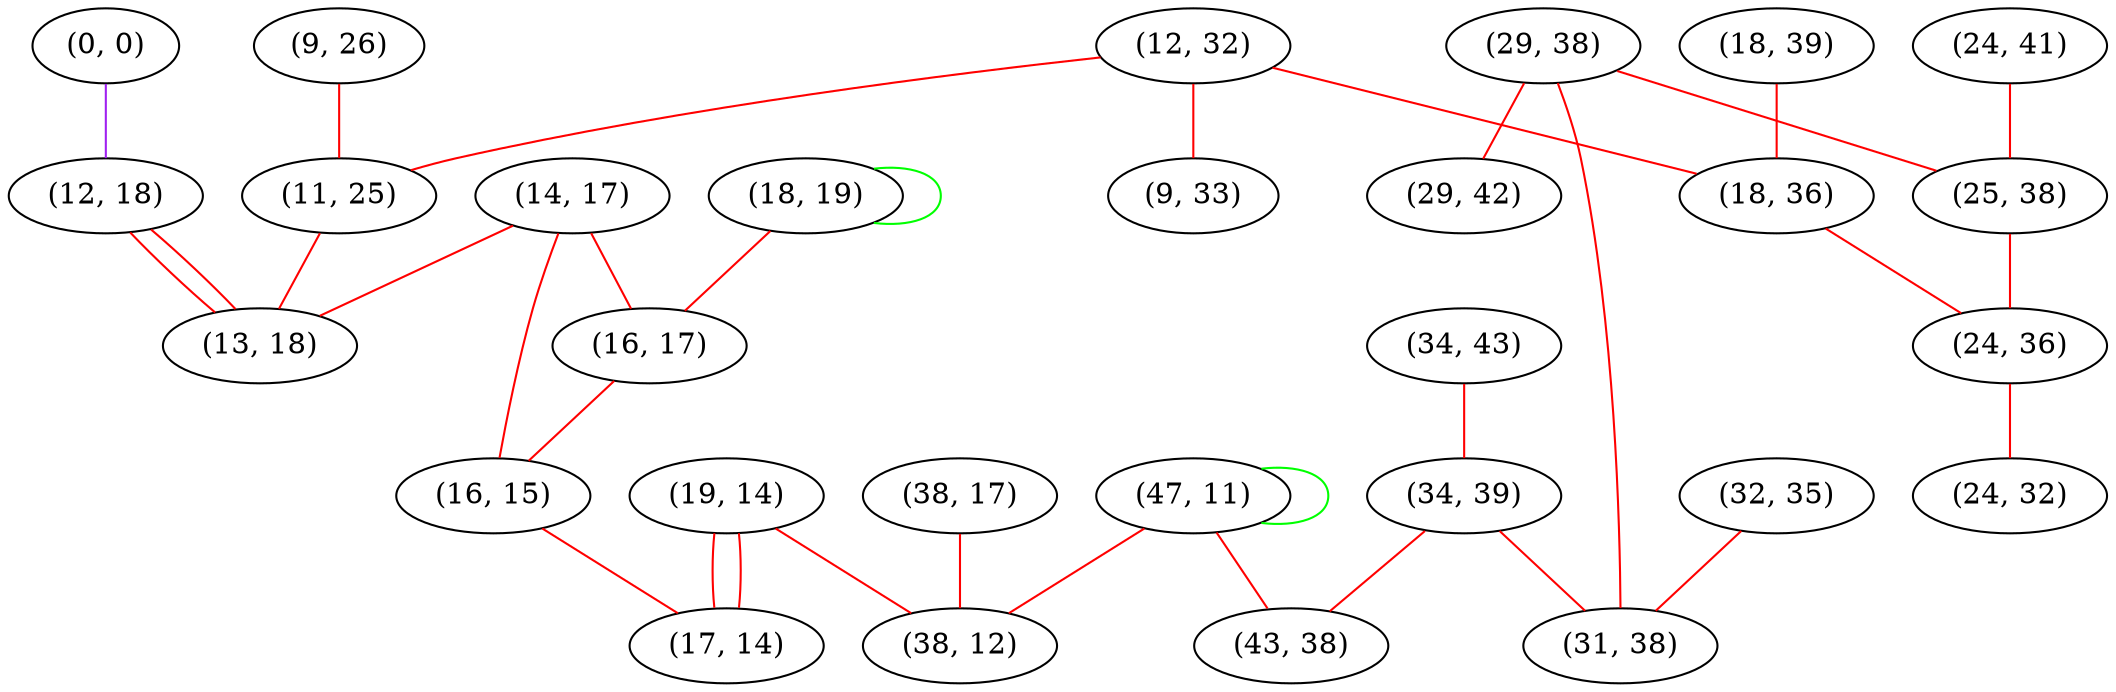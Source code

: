 graph "" {
"(9, 26)";
"(24, 41)";
"(14, 17)";
"(12, 32)";
"(18, 19)";
"(16, 17)";
"(9, 33)";
"(34, 43)";
"(19, 14)";
"(16, 15)";
"(38, 17)";
"(17, 14)";
"(29, 38)";
"(34, 39)";
"(0, 0)";
"(25, 38)";
"(29, 42)";
"(18, 39)";
"(12, 18)";
"(32, 35)";
"(31, 38)";
"(11, 25)";
"(47, 11)";
"(18, 36)";
"(24, 36)";
"(13, 18)";
"(38, 12)";
"(24, 32)";
"(43, 38)";
"(9, 26)" -- "(11, 25)"  [color=red, key=0, weight=1];
"(24, 41)" -- "(25, 38)"  [color=red, key=0, weight=1];
"(14, 17)" -- "(16, 17)"  [color=red, key=0, weight=1];
"(14, 17)" -- "(13, 18)"  [color=red, key=0, weight=1];
"(14, 17)" -- "(16, 15)"  [color=red, key=0, weight=1];
"(12, 32)" -- "(11, 25)"  [color=red, key=0, weight=1];
"(12, 32)" -- "(9, 33)"  [color=red, key=0, weight=1];
"(12, 32)" -- "(18, 36)"  [color=red, key=0, weight=1];
"(18, 19)" -- "(16, 17)"  [color=red, key=0, weight=1];
"(18, 19)" -- "(18, 19)"  [color=green, key=0, weight=2];
"(16, 17)" -- "(16, 15)"  [color=red, key=0, weight=1];
"(34, 43)" -- "(34, 39)"  [color=red, key=0, weight=1];
"(19, 14)" -- "(38, 12)"  [color=red, key=0, weight=1];
"(19, 14)" -- "(17, 14)"  [color=red, key=0, weight=1];
"(19, 14)" -- "(17, 14)"  [color=red, key=1, weight=1];
"(16, 15)" -- "(17, 14)"  [color=red, key=0, weight=1];
"(38, 17)" -- "(38, 12)"  [color=red, key=0, weight=1];
"(29, 38)" -- "(29, 42)"  [color=red, key=0, weight=1];
"(29, 38)" -- "(31, 38)"  [color=red, key=0, weight=1];
"(29, 38)" -- "(25, 38)"  [color=red, key=0, weight=1];
"(34, 39)" -- "(31, 38)"  [color=red, key=0, weight=1];
"(34, 39)" -- "(43, 38)"  [color=red, key=0, weight=1];
"(0, 0)" -- "(12, 18)"  [color=purple, key=0, weight=4];
"(25, 38)" -- "(24, 36)"  [color=red, key=0, weight=1];
"(18, 39)" -- "(18, 36)"  [color=red, key=0, weight=1];
"(12, 18)" -- "(13, 18)"  [color=red, key=0, weight=1];
"(12, 18)" -- "(13, 18)"  [color=red, key=1, weight=1];
"(32, 35)" -- "(31, 38)"  [color=red, key=0, weight=1];
"(11, 25)" -- "(13, 18)"  [color=red, key=0, weight=1];
"(47, 11)" -- "(38, 12)"  [color=red, key=0, weight=1];
"(47, 11)" -- "(43, 38)"  [color=red, key=0, weight=1];
"(47, 11)" -- "(47, 11)"  [color=green, key=0, weight=2];
"(18, 36)" -- "(24, 36)"  [color=red, key=0, weight=1];
"(24, 36)" -- "(24, 32)"  [color=red, key=0, weight=1];
}
